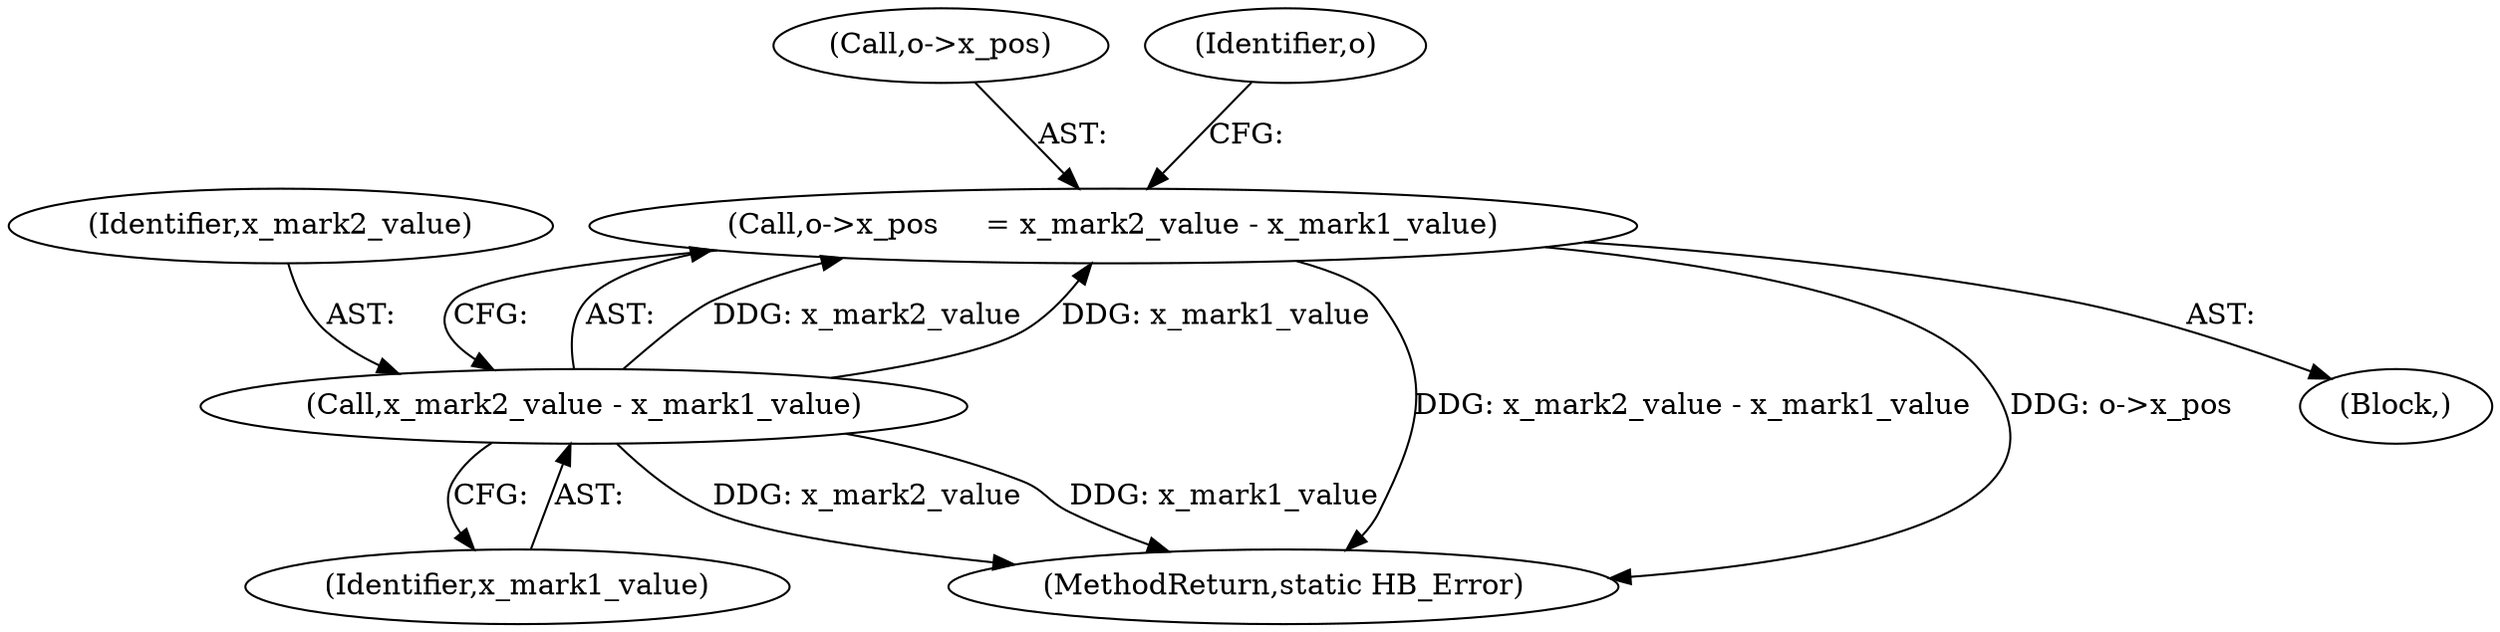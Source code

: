 digraph "0_harfbuzz_81c8ef785b079980ad5b46be4fe7c7bf156dbf65@integer" {
"1000353" [label="(Call,o->x_pos     = x_mark2_value - x_mark1_value)"];
"1000357" [label="(Call,x_mark2_value - x_mark1_value)"];
"1000359" [label="(Identifier,x_mark1_value)"];
"1000357" [label="(Call,x_mark2_value - x_mark1_value)"];
"1000358" [label="(Identifier,x_mark2_value)"];
"1000388" [label="(MethodReturn,static HB_Error)"];
"1000354" [label="(Call,o->x_pos)"];
"1000353" [label="(Call,o->x_pos     = x_mark2_value - x_mark1_value)"];
"1000362" [label="(Identifier,o)"];
"1000109" [label="(Block,)"];
"1000353" -> "1000109"  [label="AST: "];
"1000353" -> "1000357"  [label="CFG: "];
"1000354" -> "1000353"  [label="AST: "];
"1000357" -> "1000353"  [label="AST: "];
"1000362" -> "1000353"  [label="CFG: "];
"1000353" -> "1000388"  [label="DDG: x_mark2_value - x_mark1_value"];
"1000353" -> "1000388"  [label="DDG: o->x_pos"];
"1000357" -> "1000353"  [label="DDG: x_mark2_value"];
"1000357" -> "1000353"  [label="DDG: x_mark1_value"];
"1000357" -> "1000359"  [label="CFG: "];
"1000358" -> "1000357"  [label="AST: "];
"1000359" -> "1000357"  [label="AST: "];
"1000357" -> "1000388"  [label="DDG: x_mark2_value"];
"1000357" -> "1000388"  [label="DDG: x_mark1_value"];
}
